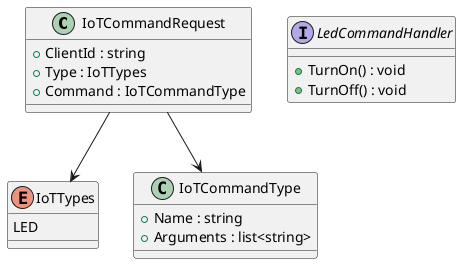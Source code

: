 @startuml XPowerHub

IoTCommandRequest --> IoTTypes
IoTCommandRequest --> IoTCommandType

enum IoTTypes {
    LED
}

class IoTCommandType {
    + Name : string
    + Arguments : list<string>
}

class IoTCommandRequest {
    + ClientId : string
    + Type : IoTTypes
    + Command : IoTCommandType
}

interface LedCommandHandler {
    + TurnOn() : void
    + TurnOff() : void
}


@enduml